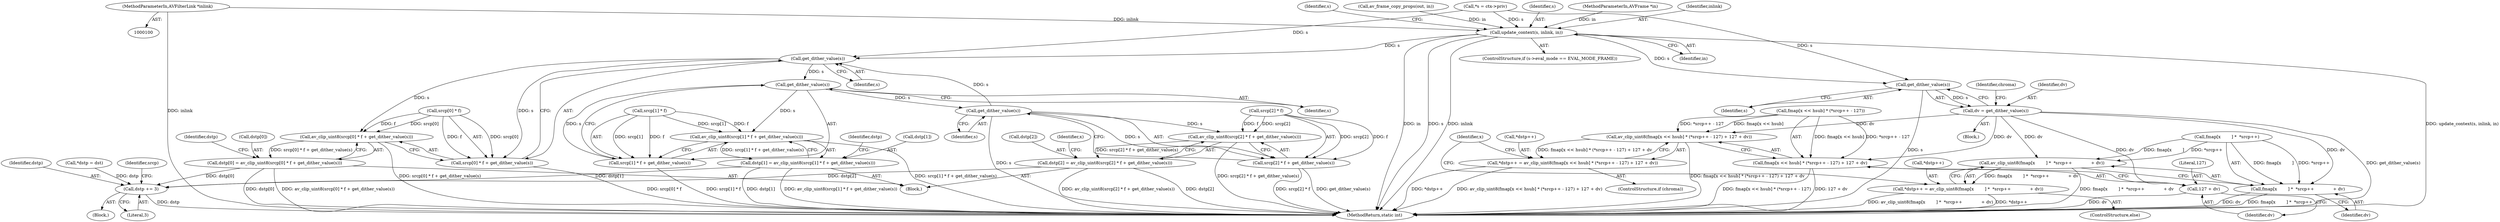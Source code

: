 digraph "0_FFmpeg_e43a0a232dbf6d3c161823c2e07c52e76227a1bc_10@pointer" {
"1000101" [label="(MethodParameterIn,AVFilterLink *inlink)"];
"1000158" [label="(Call,update_context(s, inlink, in))"];
"1000272" [label="(Call,get_dither_value(s))"];
"1000265" [label="(Call,av_clip_uint8(srcp[0] * f + get_dither_value(s)))"];
"1000261" [label="(Call,dstp[0] = av_clip_uint8(srcp[0] * f + get_dither_value(s)))"];
"1000248" [label="(Call,dstp += 3)"];
"1000266" [label="(Call,srcp[0] * f + get_dither_value(s))"];
"1000285" [label="(Call,get_dither_value(s))"];
"1000278" [label="(Call,av_clip_uint8(srcp[1] * f + get_dither_value(s)))"];
"1000274" [label="(Call,dstp[1] = av_clip_uint8(srcp[1] * f + get_dither_value(s)))"];
"1000279" [label="(Call,srcp[1] * f + get_dither_value(s))"];
"1000298" [label="(Call,get_dither_value(s))"];
"1000291" [label="(Call,av_clip_uint8(srcp[2] * f + get_dither_value(s)))"];
"1000287" [label="(Call,dstp[2] = av_clip_uint8(srcp[2] * f + get_dither_value(s)))"];
"1000292" [label="(Call,srcp[2] * f + get_dither_value(s))"];
"1000451" [label="(Call,get_dither_value(s))"];
"1000449" [label="(Call,dv = get_dither_value(s))"];
"1000459" [label="(Call,av_clip_uint8(fmap[x << hsub] * (*srcp++ - 127) + 127 + dv))"];
"1000455" [label="(Call,*dstp++ = av_clip_uint8(fmap[x << hsub] * (*srcp++ - 127) + 127 + dv))"];
"1000460" [label="(Call,fmap[x << hsub] * (*srcp++ - 127) + 127 + dv)"];
"1000472" [label="(Call,127 + dv)"];
"1000480" [label="(Call,av_clip_uint8(fmap[x        ] *  *srcp++              + dv))"];
"1000476" [label="(Call,*dstp++ = av_clip_uint8(fmap[x        ] *  *srcp++              + dv))"];
"1000481" [label="(Call,fmap[x        ] *  *srcp++              + dv)"];
"1000266" [label="(Call,srcp[0] * f + get_dither_value(s))"];
"1000289" [label="(Identifier,dstp)"];
"1000261" [label="(Call,dstp[0] = av_clip_uint8(srcp[0] * f + get_dither_value(s)))"];
"1000267" [label="(Call,srcp[0] * f)"];
"1000275" [label="(Call,dstp[1])"];
"1000276" [label="(Identifier,dstp)"];
"1000159" [label="(Identifier,s)"];
"1000475" [label="(ControlStructure,else)"];
"1000451" [label="(Call,get_dither_value(s))"];
"1000102" [label="(MethodParameterIn,AVFrame *in)"];
"1000456" [label="(Call,*dstp++)"];
"1000285" [label="(Call,get_dither_value(s))"];
"1000298" [label="(Call,get_dither_value(s))"];
"1000482" [label="(Call,fmap[x        ] *  *srcp++)"];
"1000453" [label="(ControlStructure,if (chroma))"];
"1000505" [label="(MethodReturn,static int)"];
"1000152" [label="(ControlStructure,if (s->eval_mode == EVAL_MODE_FRAME))"];
"1000101" [label="(MethodParameterIn,AVFilterLink *inlink)"];
"1000262" [label="(Call,dstp[0])"];
"1000272" [label="(Call,get_dither_value(s))"];
"1000476" [label="(Call,*dstp++ = av_clip_uint8(fmap[x        ] *  *srcp++              + dv))"];
"1000454" [label="(Identifier,chroma)"];
"1000480" [label="(Call,av_clip_uint8(fmap[x        ] *  *srcp++              + dv))"];
"1000160" [label="(Identifier,inlink)"];
"1000447" [label="(Block,)"];
"1000279" [label="(Call,srcp[1] * f + get_dither_value(s))"];
"1000280" [label="(Call,srcp[1] * f)"];
"1000166" [label="(Identifier,s)"];
"1000474" [label="(Identifier,dv)"];
"1000247" [label="(Block,)"];
"1000446" [label="(Identifier,x)"];
"1000158" [label="(Call,update_context(s, inlink, in))"];
"1000481" [label="(Call,fmap[x        ] *  *srcp++              + dv)"];
"1000250" [label="(Literal,3)"];
"1000299" [label="(Identifier,s)"];
"1000265" [label="(Call,av_clip_uint8(srcp[0] * f + get_dither_value(s)))"];
"1000113" [label="(Call,*s = ctx->priv)"];
"1000278" [label="(Call,av_clip_uint8(srcp[1] * f + get_dither_value(s)))"];
"1000461" [label="(Call,fmap[x << hsub] * (*srcp++ - 127))"];
"1000246" [label="(Identifier,x)"];
"1000489" [label="(Identifier,dv)"];
"1000455" [label="(Call,*dstp++ = av_clip_uint8(fmap[x << hsub] * (*srcp++ - 127) + 127 + dv))"];
"1000477" [label="(Call,*dstp++)"];
"1000473" [label="(Literal,127)"];
"1000287" [label="(Call,dstp[2] = av_clip_uint8(srcp[2] * f + get_dither_value(s)))"];
"1000449" [label="(Call,dv = get_dither_value(s))"];
"1000459" [label="(Call,av_clip_uint8(fmap[x << hsub] * (*srcp++ - 127) + 127 + dv))"];
"1000228" [label="(Call,*dstp = dst)"];
"1000292" [label="(Call,srcp[2] * f + get_dither_value(s))"];
"1000460" [label="(Call,fmap[x << hsub] * (*srcp++ - 127) + 127 + dv)"];
"1000149" [label="(Call,av_frame_copy_props(out, in))"];
"1000248" [label="(Call,dstp += 3)"];
"1000252" [label="(Identifier,srcp)"];
"1000286" [label="(Identifier,s)"];
"1000291" [label="(Call,av_clip_uint8(srcp[2] * f + get_dither_value(s)))"];
"1000293" [label="(Call,srcp[2] * f)"];
"1000472" [label="(Call,127 + dv)"];
"1000161" [label="(Identifier,in)"];
"1000273" [label="(Identifier,s)"];
"1000254" [label="(Block,)"];
"1000452" [label="(Identifier,s)"];
"1000450" [label="(Identifier,dv)"];
"1000274" [label="(Call,dstp[1] = av_clip_uint8(srcp[1] * f + get_dither_value(s)))"];
"1000249" [label="(Identifier,dstp)"];
"1000288" [label="(Call,dstp[2])"];
"1000101" -> "1000100"  [label="AST: "];
"1000101" -> "1000505"  [label="DDG: inlink"];
"1000101" -> "1000158"  [label="DDG: inlink"];
"1000158" -> "1000152"  [label="AST: "];
"1000158" -> "1000161"  [label="CFG: "];
"1000159" -> "1000158"  [label="AST: "];
"1000160" -> "1000158"  [label="AST: "];
"1000161" -> "1000158"  [label="AST: "];
"1000166" -> "1000158"  [label="CFG: "];
"1000158" -> "1000505"  [label="DDG: s"];
"1000158" -> "1000505"  [label="DDG: inlink"];
"1000158" -> "1000505"  [label="DDG: update_context(s, inlink, in)"];
"1000158" -> "1000505"  [label="DDG: in"];
"1000113" -> "1000158"  [label="DDG: s"];
"1000149" -> "1000158"  [label="DDG: in"];
"1000102" -> "1000158"  [label="DDG: in"];
"1000158" -> "1000272"  [label="DDG: s"];
"1000158" -> "1000451"  [label="DDG: s"];
"1000272" -> "1000266"  [label="AST: "];
"1000272" -> "1000273"  [label="CFG: "];
"1000273" -> "1000272"  [label="AST: "];
"1000266" -> "1000272"  [label="CFG: "];
"1000272" -> "1000265"  [label="DDG: s"];
"1000272" -> "1000266"  [label="DDG: s"];
"1000298" -> "1000272"  [label="DDG: s"];
"1000113" -> "1000272"  [label="DDG: s"];
"1000272" -> "1000285"  [label="DDG: s"];
"1000265" -> "1000261"  [label="AST: "];
"1000265" -> "1000266"  [label="CFG: "];
"1000266" -> "1000265"  [label="AST: "];
"1000261" -> "1000265"  [label="CFG: "];
"1000265" -> "1000505"  [label="DDG: srcp[0] * f + get_dither_value(s)"];
"1000265" -> "1000261"  [label="DDG: srcp[0] * f + get_dither_value(s)"];
"1000267" -> "1000265"  [label="DDG: srcp[0]"];
"1000267" -> "1000265"  [label="DDG: f"];
"1000261" -> "1000254"  [label="AST: "];
"1000262" -> "1000261"  [label="AST: "];
"1000276" -> "1000261"  [label="CFG: "];
"1000261" -> "1000505"  [label="DDG: av_clip_uint8(srcp[0] * f + get_dither_value(s))"];
"1000261" -> "1000505"  [label="DDG: dstp[0]"];
"1000261" -> "1000248"  [label="DDG: dstp[0]"];
"1000248" -> "1000247"  [label="AST: "];
"1000248" -> "1000250"  [label="CFG: "];
"1000249" -> "1000248"  [label="AST: "];
"1000250" -> "1000248"  [label="AST: "];
"1000252" -> "1000248"  [label="CFG: "];
"1000248" -> "1000505"  [label="DDG: dstp"];
"1000274" -> "1000248"  [label="DDG: dstp[1]"];
"1000228" -> "1000248"  [label="DDG: dstp"];
"1000287" -> "1000248"  [label="DDG: dstp[2]"];
"1000267" -> "1000266"  [label="AST: "];
"1000266" -> "1000505"  [label="DDG: srcp[0] * f"];
"1000267" -> "1000266"  [label="DDG: srcp[0]"];
"1000267" -> "1000266"  [label="DDG: f"];
"1000285" -> "1000279"  [label="AST: "];
"1000285" -> "1000286"  [label="CFG: "];
"1000286" -> "1000285"  [label="AST: "];
"1000279" -> "1000285"  [label="CFG: "];
"1000285" -> "1000278"  [label="DDG: s"];
"1000285" -> "1000279"  [label="DDG: s"];
"1000285" -> "1000298"  [label="DDG: s"];
"1000278" -> "1000274"  [label="AST: "];
"1000278" -> "1000279"  [label="CFG: "];
"1000279" -> "1000278"  [label="AST: "];
"1000274" -> "1000278"  [label="CFG: "];
"1000278" -> "1000505"  [label="DDG: srcp[1] * f + get_dither_value(s)"];
"1000278" -> "1000274"  [label="DDG: srcp[1] * f + get_dither_value(s)"];
"1000280" -> "1000278"  [label="DDG: srcp[1]"];
"1000280" -> "1000278"  [label="DDG: f"];
"1000274" -> "1000254"  [label="AST: "];
"1000275" -> "1000274"  [label="AST: "];
"1000289" -> "1000274"  [label="CFG: "];
"1000274" -> "1000505"  [label="DDG: dstp[1]"];
"1000274" -> "1000505"  [label="DDG: av_clip_uint8(srcp[1] * f + get_dither_value(s))"];
"1000280" -> "1000279"  [label="AST: "];
"1000279" -> "1000505"  [label="DDG: srcp[1] * f"];
"1000280" -> "1000279"  [label="DDG: srcp[1]"];
"1000280" -> "1000279"  [label="DDG: f"];
"1000298" -> "1000292"  [label="AST: "];
"1000298" -> "1000299"  [label="CFG: "];
"1000299" -> "1000298"  [label="AST: "];
"1000292" -> "1000298"  [label="CFG: "];
"1000298" -> "1000505"  [label="DDG: s"];
"1000298" -> "1000291"  [label="DDG: s"];
"1000298" -> "1000292"  [label="DDG: s"];
"1000291" -> "1000287"  [label="AST: "];
"1000291" -> "1000292"  [label="CFG: "];
"1000292" -> "1000291"  [label="AST: "];
"1000287" -> "1000291"  [label="CFG: "];
"1000291" -> "1000505"  [label="DDG: srcp[2] * f + get_dither_value(s)"];
"1000291" -> "1000287"  [label="DDG: srcp[2] * f + get_dither_value(s)"];
"1000293" -> "1000291"  [label="DDG: srcp[2]"];
"1000293" -> "1000291"  [label="DDG: f"];
"1000287" -> "1000254"  [label="AST: "];
"1000288" -> "1000287"  [label="AST: "];
"1000246" -> "1000287"  [label="CFG: "];
"1000287" -> "1000505"  [label="DDG: av_clip_uint8(srcp[2] * f + get_dither_value(s))"];
"1000287" -> "1000505"  [label="DDG: dstp[2]"];
"1000293" -> "1000292"  [label="AST: "];
"1000292" -> "1000505"  [label="DDG: get_dither_value(s)"];
"1000292" -> "1000505"  [label="DDG: srcp[2] * f"];
"1000293" -> "1000292"  [label="DDG: srcp[2]"];
"1000293" -> "1000292"  [label="DDG: f"];
"1000451" -> "1000449"  [label="AST: "];
"1000451" -> "1000452"  [label="CFG: "];
"1000452" -> "1000451"  [label="AST: "];
"1000449" -> "1000451"  [label="CFG: "];
"1000451" -> "1000505"  [label="DDG: s"];
"1000451" -> "1000449"  [label="DDG: s"];
"1000113" -> "1000451"  [label="DDG: s"];
"1000449" -> "1000447"  [label="AST: "];
"1000450" -> "1000449"  [label="AST: "];
"1000454" -> "1000449"  [label="CFG: "];
"1000449" -> "1000505"  [label="DDG: get_dither_value(s)"];
"1000449" -> "1000459"  [label="DDG: dv"];
"1000449" -> "1000460"  [label="DDG: dv"];
"1000449" -> "1000472"  [label="DDG: dv"];
"1000449" -> "1000480"  [label="DDG: dv"];
"1000449" -> "1000481"  [label="DDG: dv"];
"1000459" -> "1000455"  [label="AST: "];
"1000459" -> "1000460"  [label="CFG: "];
"1000460" -> "1000459"  [label="AST: "];
"1000455" -> "1000459"  [label="CFG: "];
"1000459" -> "1000505"  [label="DDG: fmap[x << hsub] * (*srcp++ - 127) + 127 + dv"];
"1000459" -> "1000455"  [label="DDG: fmap[x << hsub] * (*srcp++ - 127) + 127 + dv"];
"1000461" -> "1000459"  [label="DDG: fmap[x << hsub]"];
"1000461" -> "1000459"  [label="DDG: *srcp++ - 127"];
"1000455" -> "1000453"  [label="AST: "];
"1000456" -> "1000455"  [label="AST: "];
"1000446" -> "1000455"  [label="CFG: "];
"1000455" -> "1000505"  [label="DDG: av_clip_uint8(fmap[x << hsub] * (*srcp++ - 127) + 127 + dv)"];
"1000455" -> "1000505"  [label="DDG: *dstp++"];
"1000460" -> "1000472"  [label="CFG: "];
"1000461" -> "1000460"  [label="AST: "];
"1000472" -> "1000460"  [label="AST: "];
"1000460" -> "1000505"  [label="DDG: fmap[x << hsub] * (*srcp++ - 127)"];
"1000460" -> "1000505"  [label="DDG: 127 + dv"];
"1000461" -> "1000460"  [label="DDG: fmap[x << hsub]"];
"1000461" -> "1000460"  [label="DDG: *srcp++ - 127"];
"1000472" -> "1000474"  [label="CFG: "];
"1000473" -> "1000472"  [label="AST: "];
"1000474" -> "1000472"  [label="AST: "];
"1000472" -> "1000505"  [label="DDG: dv"];
"1000480" -> "1000476"  [label="AST: "];
"1000480" -> "1000481"  [label="CFG: "];
"1000481" -> "1000480"  [label="AST: "];
"1000476" -> "1000480"  [label="CFG: "];
"1000480" -> "1000505"  [label="DDG: fmap[x        ] *  *srcp++              + dv"];
"1000480" -> "1000476"  [label="DDG: fmap[x        ] *  *srcp++              + dv"];
"1000482" -> "1000480"  [label="DDG: fmap[x        ]"];
"1000482" -> "1000480"  [label="DDG: *srcp++"];
"1000476" -> "1000475"  [label="AST: "];
"1000477" -> "1000476"  [label="AST: "];
"1000446" -> "1000476"  [label="CFG: "];
"1000476" -> "1000505"  [label="DDG: *dstp++"];
"1000476" -> "1000505"  [label="DDG: av_clip_uint8(fmap[x        ] *  *srcp++              + dv)"];
"1000481" -> "1000489"  [label="CFG: "];
"1000482" -> "1000481"  [label="AST: "];
"1000489" -> "1000481"  [label="AST: "];
"1000481" -> "1000505"  [label="DDG: dv"];
"1000481" -> "1000505"  [label="DDG: fmap[x        ] *  *srcp++"];
"1000482" -> "1000481"  [label="DDG: fmap[x        ]"];
"1000482" -> "1000481"  [label="DDG: *srcp++"];
}
